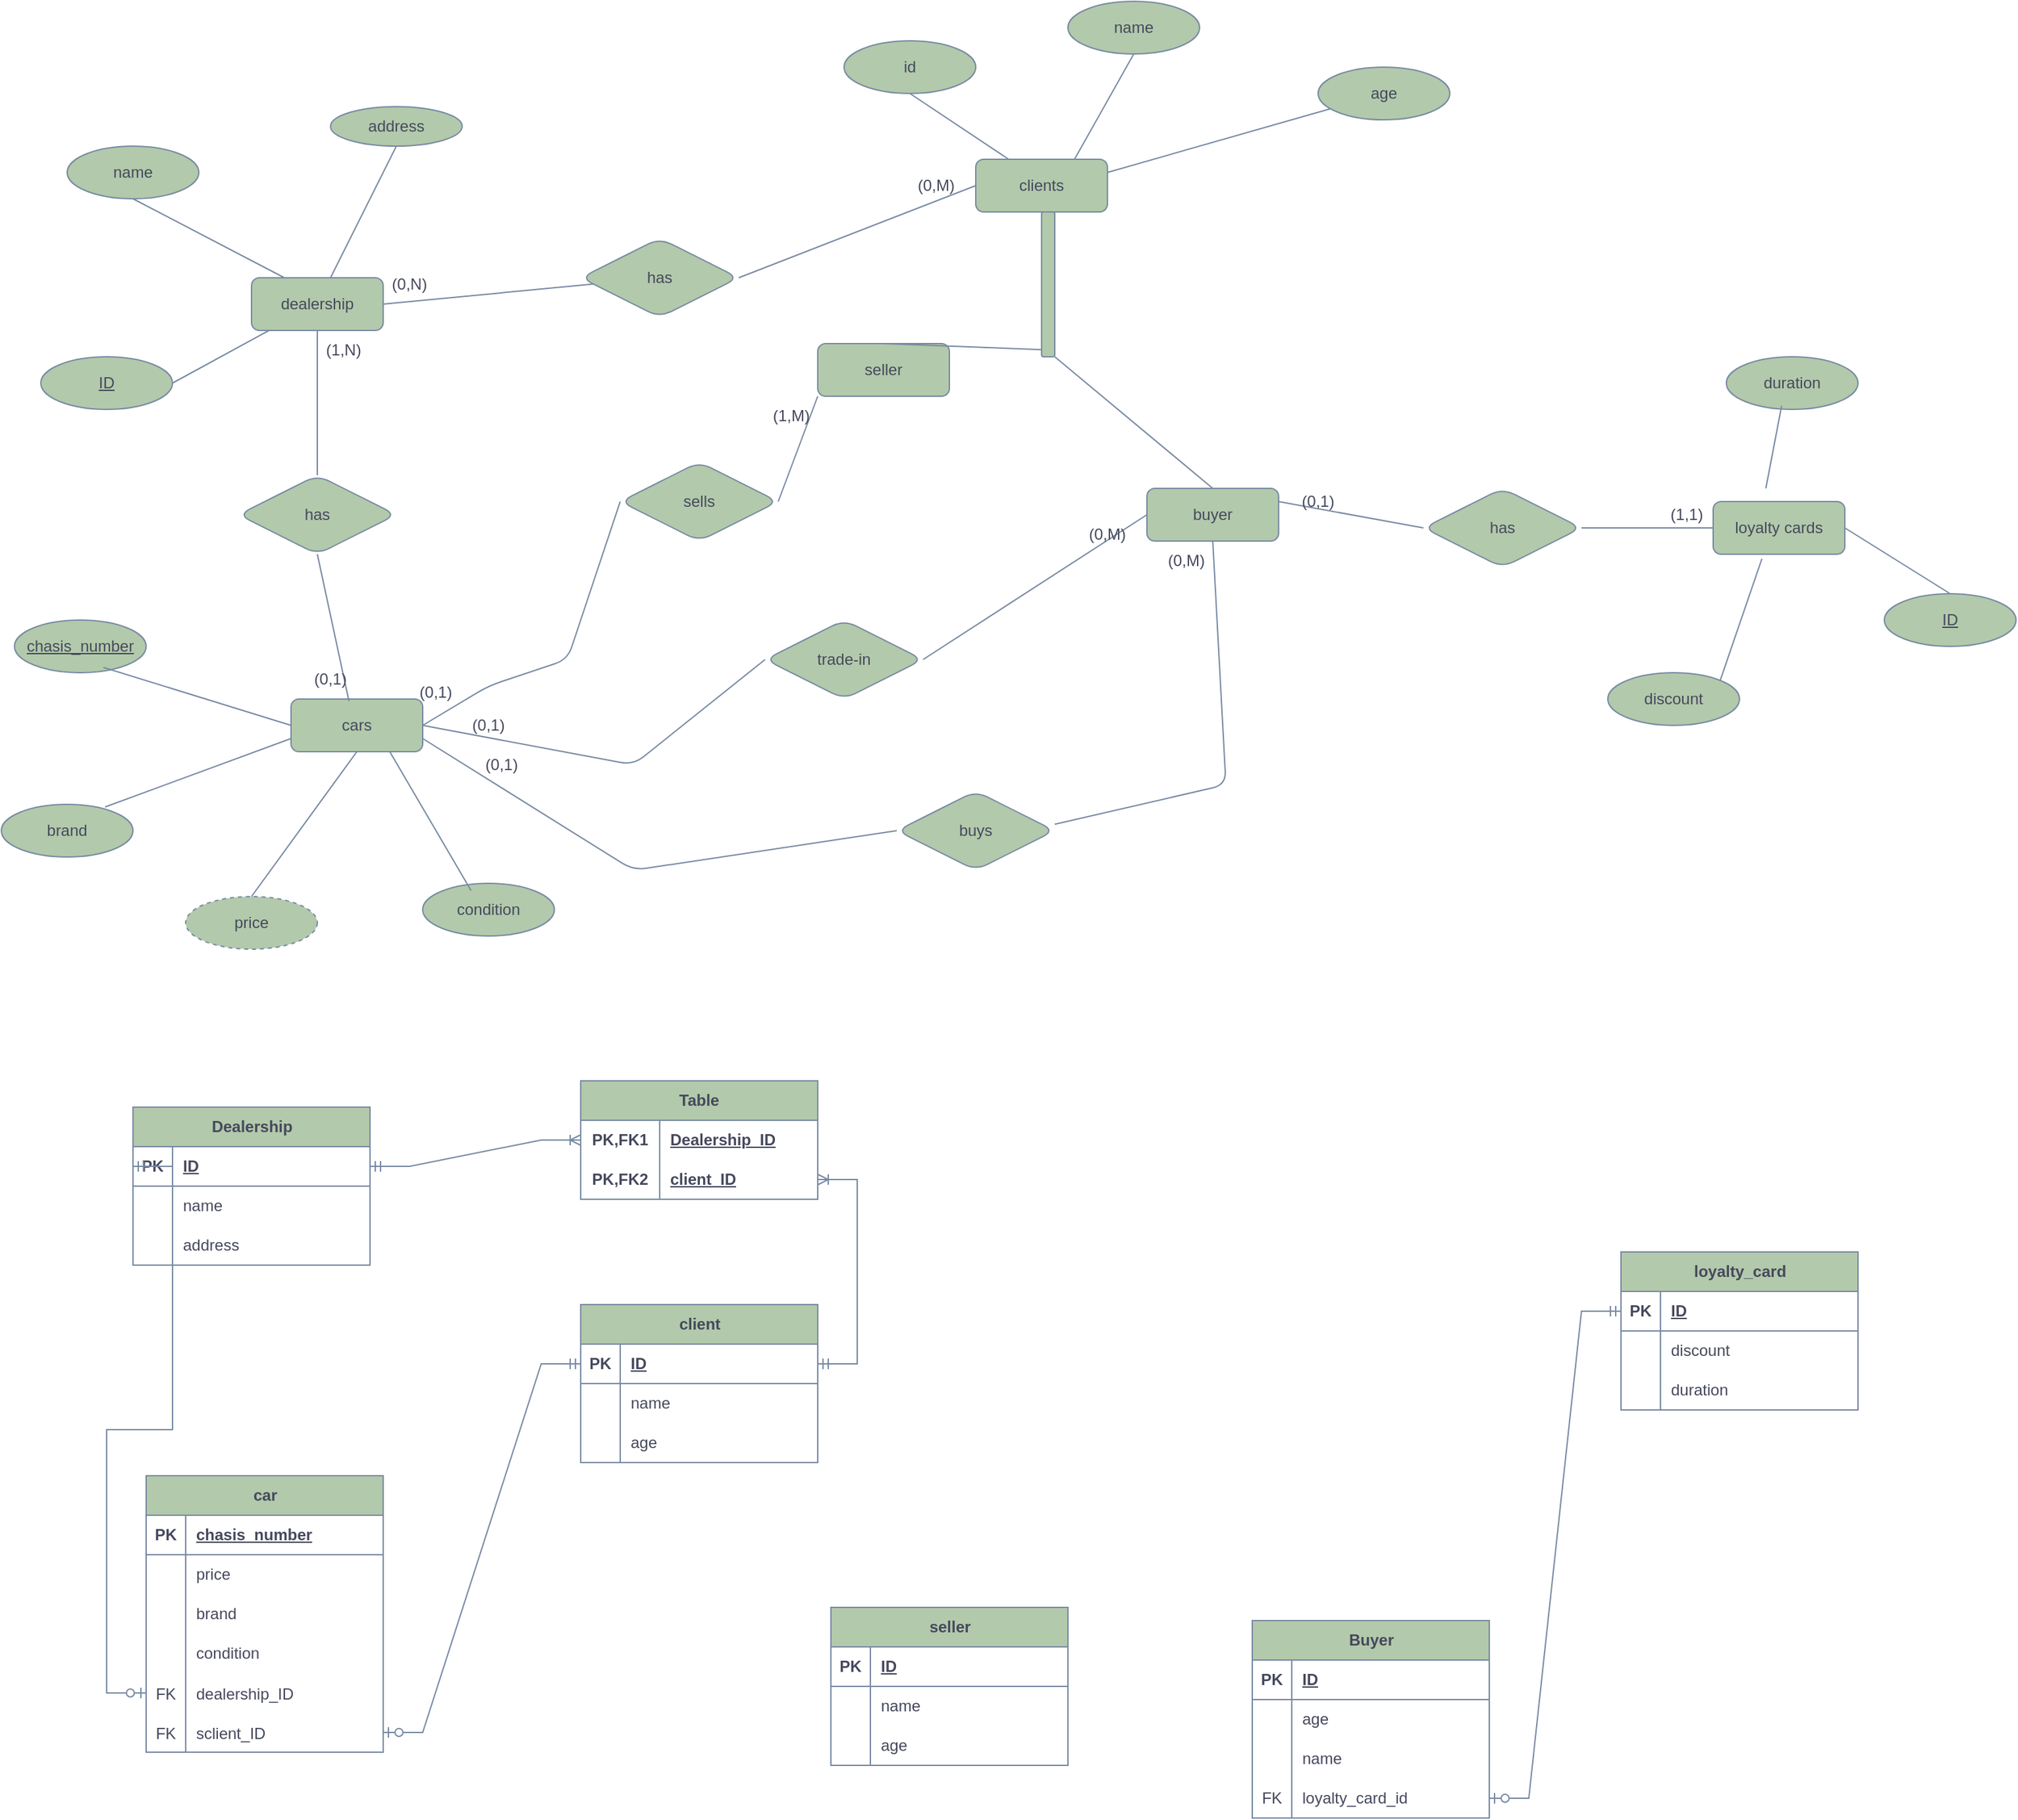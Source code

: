 <mxfile version="24.7.17">
  <diagram name="Page-1" id="Urg-Y620K_peAGVvfgKo">
    <mxGraphModel dx="2643" dy="1099" grid="1" gridSize="10" guides="1" tooltips="1" connect="1" arrows="1" fold="1" page="1" pageScale="1" pageWidth="850" pageHeight="1100" math="0" shadow="0">
      <root>
        <mxCell id="0" />
        <mxCell id="1" parent="0" />
        <mxCell id="0neiRwsDDOAMoa63R2FM-2" value="dealership" style="whiteSpace=wrap;html=1;align=center;labelBackgroundColor=none;fillColor=#B2C9AB;strokeColor=#788AA3;fontColor=#46495D;rounded=1;" vertex="1" parent="1">
          <mxGeometry x="-500" y="210" width="100" height="40" as="geometry" />
        </mxCell>
        <mxCell id="0neiRwsDDOAMoa63R2FM-3" value="clients" style="whiteSpace=wrap;html=1;align=center;labelBackgroundColor=none;fillColor=#B2C9AB;strokeColor=#788AA3;fontColor=#46495D;rounded=1;" vertex="1" parent="1">
          <mxGeometry x="50" y="120" width="100" height="40" as="geometry" />
        </mxCell>
        <mxCell id="0neiRwsDDOAMoa63R2FM-4" value="has" style="shape=rhombus;perimeter=rhombusPerimeter;whiteSpace=wrap;html=1;align=center;labelBackgroundColor=none;fillColor=#B2C9AB;strokeColor=#788AA3;fontColor=#46495D;rounded=1;" vertex="1" parent="1">
          <mxGeometry x="-250" y="180" width="120" height="60" as="geometry" />
        </mxCell>
        <mxCell id="0neiRwsDDOAMoa63R2FM-5" value="" style="endArrow=none;html=1;rounded=1;exitX=1;exitY=0.5;exitDx=0;exitDy=0;labelBackgroundColor=none;strokeColor=#788AA3;fontColor=default;" edge="1" parent="1" source="0neiRwsDDOAMoa63R2FM-2" target="0neiRwsDDOAMoa63R2FM-4">
          <mxGeometry relative="1" as="geometry">
            <mxPoint x="340" y="340" as="sourcePoint" />
            <mxPoint x="500" y="340" as="targetPoint" />
          </mxGeometry>
        </mxCell>
        <mxCell id="0neiRwsDDOAMoa63R2FM-6" value="" style="endArrow=none;html=1;rounded=1;exitX=1;exitY=0.5;exitDx=0;exitDy=0;entryX=0;entryY=0.5;entryDx=0;entryDy=0;labelBackgroundColor=none;strokeColor=#788AA3;fontColor=default;" edge="1" parent="1" source="0neiRwsDDOAMoa63R2FM-4" target="0neiRwsDDOAMoa63R2FM-3">
          <mxGeometry relative="1" as="geometry">
            <mxPoint x="340" y="340" as="sourcePoint" />
            <mxPoint x="500" y="340" as="targetPoint" />
          </mxGeometry>
        </mxCell>
        <mxCell id="0neiRwsDDOAMoa63R2FM-7" value="has" style="shape=rhombus;perimeter=rhombusPerimeter;whiteSpace=wrap;html=1;align=center;labelBackgroundColor=none;fillColor=#B2C9AB;strokeColor=#788AA3;fontColor=#46495D;rounded=1;" vertex="1" parent="1">
          <mxGeometry x="-510" y="360" width="120" height="60" as="geometry" />
        </mxCell>
        <mxCell id="0neiRwsDDOAMoa63R2FM-8" value="cars" style="whiteSpace=wrap;html=1;align=center;labelBackgroundColor=none;fillColor=#B2C9AB;strokeColor=#788AA3;fontColor=#46495D;rounded=1;" vertex="1" parent="1">
          <mxGeometry x="-470" y="530" width="100" height="40" as="geometry" />
        </mxCell>
        <mxCell id="0neiRwsDDOAMoa63R2FM-9" value="" style="endArrow=none;html=1;rounded=1;exitX=0.5;exitY=0;exitDx=0;exitDy=0;entryX=0.5;entryY=1;entryDx=0;entryDy=0;labelBackgroundColor=none;strokeColor=#788AA3;fontColor=default;" edge="1" parent="1" source="0neiRwsDDOAMoa63R2FM-7" target="0neiRwsDDOAMoa63R2FM-2">
          <mxGeometry relative="1" as="geometry">
            <mxPoint x="110" y="510" as="sourcePoint" />
            <mxPoint x="270" y="510" as="targetPoint" />
          </mxGeometry>
        </mxCell>
        <mxCell id="0neiRwsDDOAMoa63R2FM-10" value="" style="endArrow=none;html=1;rounded=1;exitX=0.44;exitY=0.04;exitDx=0;exitDy=0;exitPerimeter=0;entryX=0.5;entryY=1;entryDx=0;entryDy=0;labelBackgroundColor=none;strokeColor=#788AA3;fontColor=default;" edge="1" parent="1" source="0neiRwsDDOAMoa63R2FM-8" target="0neiRwsDDOAMoa63R2FM-7">
          <mxGeometry relative="1" as="geometry">
            <mxPoint x="110" y="510" as="sourcePoint" />
            <mxPoint x="270" y="510" as="targetPoint" />
          </mxGeometry>
        </mxCell>
        <mxCell id="0neiRwsDDOAMoa63R2FM-11" value="loyalty cards" style="whiteSpace=wrap;html=1;align=center;labelBackgroundColor=none;fillColor=#B2C9AB;strokeColor=#788AA3;fontColor=#46495D;rounded=1;" vertex="1" parent="1">
          <mxGeometry x="610" y="380" width="100" height="40" as="geometry" />
        </mxCell>
        <mxCell id="0neiRwsDDOAMoa63R2FM-12" value="has" style="shape=rhombus;perimeter=rhombusPerimeter;whiteSpace=wrap;html=1;align=center;labelBackgroundColor=none;fillColor=#B2C9AB;strokeColor=#788AA3;fontColor=#46495D;rounded=1;" vertex="1" parent="1">
          <mxGeometry x="390" y="370" width="120" height="60" as="geometry" />
        </mxCell>
        <mxCell id="0neiRwsDDOAMoa63R2FM-13" value="" style="endArrow=none;html=1;rounded=1;entryX=0;entryY=0.5;entryDx=0;entryDy=0;exitX=1;exitY=0.25;exitDx=0;exitDy=0;labelBackgroundColor=none;strokeColor=#788AA3;fontColor=default;" edge="1" parent="1" source="0neiRwsDDOAMoa63R2FM-18" target="0neiRwsDDOAMoa63R2FM-12">
          <mxGeometry relative="1" as="geometry">
            <mxPoint x="395" y="560" as="sourcePoint" />
            <mxPoint x="65" y="490" as="targetPoint" />
          </mxGeometry>
        </mxCell>
        <mxCell id="0neiRwsDDOAMoa63R2FM-14" value="" style="endArrow=none;html=1;rounded=1;entryX=0;entryY=0.5;entryDx=0;entryDy=0;exitX=1;exitY=0.5;exitDx=0;exitDy=0;labelBackgroundColor=none;strokeColor=#788AA3;fontColor=default;" edge="1" parent="1" source="0neiRwsDDOAMoa63R2FM-12" target="0neiRwsDDOAMoa63R2FM-11">
          <mxGeometry relative="1" as="geometry">
            <mxPoint x="-95" y="490" as="sourcePoint" />
            <mxPoint x="65" y="490" as="targetPoint" />
          </mxGeometry>
        </mxCell>
        <mxCell id="0neiRwsDDOAMoa63R2FM-17" value="" style="ellipse;whiteSpace=wrap;html=1;align=center;aspect=fixed;fillColor=none;strokeColor=none;resizable=0;perimeter=centerPerimeter;rotatable=0;allowArrows=0;points=[];outlineConnect=1;labelBackgroundColor=none;fontColor=#46495D;rounded=1;" vertex="1" parent="1">
          <mxGeometry x="460" y="460" width="10" height="10" as="geometry" />
        </mxCell>
        <mxCell id="0neiRwsDDOAMoa63R2FM-18" value="buyer" style="whiteSpace=wrap;html=1;align=center;labelBackgroundColor=none;fillColor=#B2C9AB;strokeColor=#788AA3;fontColor=#46495D;rounded=1;" vertex="1" parent="1">
          <mxGeometry x="180" y="370" width="100" height="40" as="geometry" />
        </mxCell>
        <mxCell id="0neiRwsDDOAMoa63R2FM-19" value="seller" style="whiteSpace=wrap;html=1;align=center;labelBackgroundColor=none;fillColor=#B2C9AB;strokeColor=#788AA3;fontColor=#46495D;rounded=1;" vertex="1" parent="1">
          <mxGeometry x="-70" y="260" width="100" height="40" as="geometry" />
        </mxCell>
        <mxCell id="0neiRwsDDOAMoa63R2FM-21" value="" style="ellipse;whiteSpace=wrap;html=1;align=center;aspect=fixed;fillColor=none;strokeColor=none;resizable=0;perimeter=centerPerimeter;rotatable=0;allowArrows=0;points=[];outlineConnect=1;labelBackgroundColor=none;fontColor=#46495D;rounded=1;" vertex="1" parent="1">
          <mxGeometry x="330" y="360" width="10" height="10" as="geometry" />
        </mxCell>
        <mxCell id="0neiRwsDDOAMoa63R2FM-22" value="" style="endArrow=none;html=1;rounded=1;entryX=0.5;entryY=0;entryDx=0;entryDy=0;exitX=1;exitY=1;exitDx=0;exitDy=-5;exitPerimeter=0;labelBackgroundColor=none;strokeColor=#788AA3;fontColor=default;" edge="1" parent="1" source="0neiRwsDDOAMoa63R2FM-24" target="0neiRwsDDOAMoa63R2FM-19">
          <mxGeometry relative="1" as="geometry">
            <mxPoint x="560" y="450" as="sourcePoint" />
            <mxPoint x="420" y="360" as="targetPoint" />
          </mxGeometry>
        </mxCell>
        <mxCell id="0neiRwsDDOAMoa63R2FM-23" value="" style="endArrow=none;html=1;rounded=1;exitX=0.5;exitY=0;exitDx=0;exitDy=0;labelBackgroundColor=none;strokeColor=#788AA3;fontColor=default;" edge="1" parent="1" source="0neiRwsDDOAMoa63R2FM-18" target="0neiRwsDDOAMoa63R2FM-24">
          <mxGeometry relative="1" as="geometry">
            <mxPoint x="260" y="360" as="sourcePoint" />
            <mxPoint x="510" y="450" as="targetPoint" />
          </mxGeometry>
        </mxCell>
        <mxCell id="0neiRwsDDOAMoa63R2FM-24" value="" style="html=1;points=[[0,0,0,0,5],[0,1,0,0,-5],[1,0,0,0,5],[1,1,0,0,-5]];perimeter=orthogonalPerimeter;outlineConnect=0;targetShapes=umlLifeline;portConstraint=eastwest;newEdgeStyle={&quot;curved&quot;:0,&quot;rounded&quot;:0};labelBackgroundColor=none;fillColor=#B2C9AB;strokeColor=#788AA3;fontColor=#46495D;rounded=1;" vertex="1" parent="1">
          <mxGeometry x="100" y="160" width="10" height="110" as="geometry" />
        </mxCell>
        <mxCell id="0neiRwsDDOAMoa63R2FM-26" value="ID" style="ellipse;whiteSpace=wrap;html=1;align=center;fontStyle=4;labelBackgroundColor=none;fillColor=#B2C9AB;strokeColor=#788AA3;fontColor=#46495D;rounded=1;" vertex="1" parent="1">
          <mxGeometry x="-660" y="270" width="100" height="40" as="geometry" />
        </mxCell>
        <mxCell id="0neiRwsDDOAMoa63R2FM-27" value="address" style="ellipse;whiteSpace=wrap;html=1;align=center;labelBackgroundColor=none;fillColor=#B2C9AB;strokeColor=#788AA3;fontColor=#46495D;rounded=1;" vertex="1" parent="1">
          <mxGeometry x="-440" y="80" width="100" height="30" as="geometry" />
        </mxCell>
        <mxCell id="0neiRwsDDOAMoa63R2FM-28" value="chasis_number" style="ellipse;whiteSpace=wrap;html=1;align=center;fontStyle=4;labelBackgroundColor=none;fillColor=#B2C9AB;strokeColor=#788AA3;fontColor=#46495D;rounded=1;" vertex="1" parent="1">
          <mxGeometry x="-680" y="470" width="100" height="40" as="geometry" />
        </mxCell>
        <mxCell id="0neiRwsDDOAMoa63R2FM-29" value="brand" style="ellipse;whiteSpace=wrap;html=1;align=center;labelBackgroundColor=none;fillColor=#B2C9AB;strokeColor=#788AA3;fontColor=#46495D;rounded=1;" vertex="1" parent="1">
          <mxGeometry x="-690" y="610" width="100" height="40" as="geometry" />
        </mxCell>
        <mxCell id="0neiRwsDDOAMoa63R2FM-31" value="condition" style="ellipse;whiteSpace=wrap;html=1;align=center;labelBackgroundColor=none;fillColor=#B2C9AB;strokeColor=#788AA3;fontColor=#46495D;rounded=1;" vertex="1" parent="1">
          <mxGeometry x="-370" y="670" width="100" height="40" as="geometry" />
        </mxCell>
        <mxCell id="0neiRwsDDOAMoa63R2FM-32" value="" style="endArrow=none;html=1;rounded=1;entryX=0;entryY=0.5;entryDx=0;entryDy=0;exitX=0.676;exitY=0.9;exitDx=0;exitDy=0;exitPerimeter=0;labelBackgroundColor=none;strokeColor=#788AA3;fontColor=default;" edge="1" parent="1" source="0neiRwsDDOAMoa63R2FM-28" target="0neiRwsDDOAMoa63R2FM-8">
          <mxGeometry relative="1" as="geometry">
            <mxPoint x="-150" y="670" as="sourcePoint" />
            <mxPoint x="10" y="670" as="targetPoint" />
          </mxGeometry>
        </mxCell>
        <mxCell id="0neiRwsDDOAMoa63R2FM-34" value="" style="endArrow=none;html=1;rounded=1;exitX=0.788;exitY=0.05;exitDx=0;exitDy=0;exitPerimeter=0;entryX=0;entryY=0.75;entryDx=0;entryDy=0;labelBackgroundColor=none;strokeColor=#788AA3;fontColor=default;" edge="1" parent="1" source="0neiRwsDDOAMoa63R2FM-29" target="0neiRwsDDOAMoa63R2FM-8">
          <mxGeometry relative="1" as="geometry">
            <mxPoint x="160" y="640" as="sourcePoint" />
            <mxPoint x="320" y="640" as="targetPoint" />
          </mxGeometry>
        </mxCell>
        <mxCell id="0neiRwsDDOAMoa63R2FM-35" value="" style="endArrow=none;html=1;rounded=1;exitX=0.368;exitY=0.14;exitDx=0;exitDy=0;exitPerimeter=0;entryX=0.75;entryY=1;entryDx=0;entryDy=0;labelBackgroundColor=none;strokeColor=#788AA3;fontColor=default;" edge="1" parent="1" source="0neiRwsDDOAMoa63R2FM-31" target="0neiRwsDDOAMoa63R2FM-8">
          <mxGeometry relative="1" as="geometry">
            <mxPoint x="160" y="640" as="sourcePoint" />
            <mxPoint x="320" y="640" as="targetPoint" />
          </mxGeometry>
        </mxCell>
        <mxCell id="0neiRwsDDOAMoa63R2FM-36" value="" style="endArrow=none;html=1;rounded=1;exitX=0.5;exitY=0;exitDx=0;exitDy=0;entryX=0.5;entryY=1;entryDx=0;entryDy=0;labelBackgroundColor=none;strokeColor=#788AA3;fontColor=default;" edge="1" parent="1" source="0neiRwsDDOAMoa63R2FM-60" target="0neiRwsDDOAMoa63R2FM-8">
          <mxGeometry relative="1" as="geometry">
            <mxPoint x="-10" y="780" as="sourcePoint" />
            <mxPoint x="320" y="640" as="targetPoint" />
          </mxGeometry>
        </mxCell>
        <mxCell id="0neiRwsDDOAMoa63R2FM-38" value="name" style="ellipse;whiteSpace=wrap;html=1;align=center;labelBackgroundColor=none;fillColor=#B2C9AB;strokeColor=#788AA3;fontColor=#46495D;rounded=1;" vertex="1" parent="1">
          <mxGeometry x="120" width="100" height="40" as="geometry" />
        </mxCell>
        <mxCell id="0neiRwsDDOAMoa63R2FM-41" value="id" style="ellipse;whiteSpace=wrap;html=1;align=center;labelBackgroundColor=none;fillColor=#B2C9AB;strokeColor=#788AA3;fontColor=#46495D;rounded=1;" vertex="1" parent="1">
          <mxGeometry x="-50" y="30" width="100" height="40" as="geometry" />
        </mxCell>
        <mxCell id="0neiRwsDDOAMoa63R2FM-42" value="" style="endArrow=none;html=1;rounded=1;entryX=0.5;entryY=1;entryDx=0;entryDy=0;exitX=0.25;exitY=0;exitDx=0;exitDy=0;labelBackgroundColor=none;strokeColor=#788AA3;fontColor=default;" edge="1" parent="1" source="0neiRwsDDOAMoa63R2FM-3" target="0neiRwsDDOAMoa63R2FM-41">
          <mxGeometry relative="1" as="geometry">
            <mxPoint x="210" y="470" as="sourcePoint" />
            <mxPoint x="370" y="470" as="targetPoint" />
          </mxGeometry>
        </mxCell>
        <mxCell id="0neiRwsDDOAMoa63R2FM-43" value="" style="endArrow=none;html=1;rounded=1;entryX=0.5;entryY=1;entryDx=0;entryDy=0;exitX=0.75;exitY=0;exitDx=0;exitDy=0;labelBackgroundColor=none;strokeColor=#788AA3;fontColor=default;" edge="1" parent="1" source="0neiRwsDDOAMoa63R2FM-3" target="0neiRwsDDOAMoa63R2FM-38">
          <mxGeometry relative="1" as="geometry">
            <mxPoint x="210" y="470" as="sourcePoint" />
            <mxPoint x="370" y="470" as="targetPoint" />
          </mxGeometry>
        </mxCell>
        <mxCell id="0neiRwsDDOAMoa63R2FM-44" value="" style="endArrow=none;html=1;rounded=1;exitX=1;exitY=0.25;exitDx=0;exitDy=0;labelBackgroundColor=none;strokeColor=#788AA3;fontColor=default;" edge="1" parent="1" source="0neiRwsDDOAMoa63R2FM-3" target="0neiRwsDDOAMoa63R2FM-132">
          <mxGeometry relative="1" as="geometry">
            <mxPoint x="210" y="470" as="sourcePoint" />
            <mxPoint x="310" y="100" as="targetPoint" />
          </mxGeometry>
        </mxCell>
        <mxCell id="0neiRwsDDOAMoa63R2FM-45" value="" style="endArrow=none;html=1;rounded=1;entryX=0.5;entryY=1;entryDx=0;entryDy=0;labelBackgroundColor=none;strokeColor=#788AA3;fontColor=default;" edge="1" parent="1" source="0neiRwsDDOAMoa63R2FM-2" target="0neiRwsDDOAMoa63R2FM-27">
          <mxGeometry relative="1" as="geometry">
            <mxPoint x="210" y="470" as="sourcePoint" />
            <mxPoint x="370" y="470" as="targetPoint" />
          </mxGeometry>
        </mxCell>
        <mxCell id="0neiRwsDDOAMoa63R2FM-46" value="" style="endArrow=none;html=1;rounded=1;exitX=1;exitY=0.5;exitDx=0;exitDy=0;labelBackgroundColor=none;strokeColor=#788AA3;fontColor=default;" edge="1" parent="1" source="0neiRwsDDOAMoa63R2FM-26" target="0neiRwsDDOAMoa63R2FM-2">
          <mxGeometry relative="1" as="geometry">
            <mxPoint x="210" y="470" as="sourcePoint" />
            <mxPoint x="370" y="470" as="targetPoint" />
          </mxGeometry>
        </mxCell>
        <mxCell id="0neiRwsDDOAMoa63R2FM-49" value="sells" style="shape=rhombus;perimeter=rhombusPerimeter;whiteSpace=wrap;html=1;align=center;strokeColor=#788AA3;fontColor=#46495D;fillColor=#B2C9AB;rounded=1;labelBackgroundColor=none;" vertex="1" parent="1">
          <mxGeometry x="-220" y="350" width="120" height="60" as="geometry" />
        </mxCell>
        <mxCell id="0neiRwsDDOAMoa63R2FM-50" value="" style="endArrow=none;html=1;rounded=1;strokeColor=#788AA3;fontColor=default;fillColor=#B2C9AB;exitX=0;exitY=1;exitDx=0;exitDy=0;labelBackgroundColor=none;entryX=1;entryY=0.5;entryDx=0;entryDy=0;" edge="1" parent="1" source="0neiRwsDDOAMoa63R2FM-19" target="0neiRwsDDOAMoa63R2FM-49">
          <mxGeometry relative="1" as="geometry">
            <mxPoint x="350" y="540" as="sourcePoint" />
            <mxPoint x="-150" y="410" as="targetPoint" />
          </mxGeometry>
        </mxCell>
        <mxCell id="0neiRwsDDOAMoa63R2FM-51" value="" style="endArrow=none;html=1;rounded=1;strokeColor=#788AA3;fontColor=default;fillColor=#B2C9AB;exitX=1;exitY=0.5;exitDx=0;exitDy=0;entryX=0;entryY=0.5;entryDx=0;entryDy=0;labelBackgroundColor=none;" edge="1" parent="1" source="0neiRwsDDOAMoa63R2FM-8" target="0neiRwsDDOAMoa63R2FM-49">
          <mxGeometry relative="1" as="geometry">
            <mxPoint x="340" y="510" as="sourcePoint" />
            <mxPoint x="500" y="510" as="targetPoint" />
            <Array as="points">
              <mxPoint x="-320" y="520" />
              <mxPoint x="-260" y="500" />
            </Array>
          </mxGeometry>
        </mxCell>
        <mxCell id="0neiRwsDDOAMoa63R2FM-52" value="buys" style="shape=rhombus;perimeter=rhombusPerimeter;whiteSpace=wrap;html=1;align=center;strokeColor=#788AA3;fontColor=#46495D;fillColor=#B2C9AB;rounded=1;labelBackgroundColor=none;" vertex="1" parent="1">
          <mxGeometry x="-10" y="600" width="120" height="60" as="geometry" />
        </mxCell>
        <mxCell id="0neiRwsDDOAMoa63R2FM-53" value="" style="endArrow=none;html=1;rounded=1;strokeColor=#788AA3;fontColor=default;fillColor=#B2C9AB;exitX=1;exitY=0.75;exitDx=0;exitDy=0;entryX=0;entryY=0.5;entryDx=0;entryDy=0;labelBackgroundColor=none;" edge="1" parent="1" source="0neiRwsDDOAMoa63R2FM-8" target="0neiRwsDDOAMoa63R2FM-52">
          <mxGeometry relative="1" as="geometry">
            <mxPoint x="340" y="510" as="sourcePoint" />
            <mxPoint x="500" y="510" as="targetPoint" />
            <Array as="points">
              <mxPoint x="-210" y="660" />
            </Array>
          </mxGeometry>
        </mxCell>
        <mxCell id="0neiRwsDDOAMoa63R2FM-54" value="" style="endArrow=none;html=1;rounded=1;strokeColor=#788AA3;fontColor=default;fillColor=#B2C9AB;exitX=1;exitY=0.5;exitDx=0;exitDy=0;entryX=0.5;entryY=1;entryDx=0;entryDy=0;labelBackgroundColor=none;" edge="1" parent="1" target="0neiRwsDDOAMoa63R2FM-18">
          <mxGeometry relative="1" as="geometry">
            <mxPoint x="110" y="625.12" as="sourcePoint" />
            <mxPoint x="219.5" y="424.88" as="targetPoint" />
            <Array as="points">
              <mxPoint x="240" y="595.12" />
            </Array>
          </mxGeometry>
        </mxCell>
        <mxCell id="0neiRwsDDOAMoa63R2FM-55" value="trade-in" style="shape=rhombus;perimeter=rhombusPerimeter;whiteSpace=wrap;html=1;align=center;strokeColor=#788AA3;fontColor=#46495D;fillColor=#B2C9AB;rounded=1;labelBackgroundColor=none;" vertex="1" parent="1">
          <mxGeometry x="-110" y="470" width="120" height="60" as="geometry" />
        </mxCell>
        <mxCell id="0neiRwsDDOAMoa63R2FM-56" value="" style="endArrow=none;html=1;rounded=1;strokeColor=#788AA3;fontColor=default;fillColor=#B2C9AB;exitX=1;exitY=0.5;exitDx=0;exitDy=0;entryX=0;entryY=0.5;entryDx=0;entryDy=0;labelBackgroundColor=none;" edge="1" parent="1" source="0neiRwsDDOAMoa63R2FM-8" target="0neiRwsDDOAMoa63R2FM-55">
          <mxGeometry relative="1" as="geometry">
            <mxPoint x="160" y="670" as="sourcePoint" />
            <mxPoint x="320" y="670" as="targetPoint" />
            <Array as="points">
              <mxPoint x="-210" y="580" />
            </Array>
          </mxGeometry>
        </mxCell>
        <mxCell id="0neiRwsDDOAMoa63R2FM-57" value="" style="endArrow=none;html=1;rounded=1;strokeColor=#788AA3;fontColor=default;fillColor=#B2C9AB;exitX=1;exitY=0.5;exitDx=0;exitDy=0;entryX=0;entryY=0.5;entryDx=0;entryDy=0;labelBackgroundColor=none;" edge="1" parent="1" source="0neiRwsDDOAMoa63R2FM-55" target="0neiRwsDDOAMoa63R2FM-18">
          <mxGeometry relative="1" as="geometry">
            <mxPoint x="350" y="520" as="sourcePoint" />
            <mxPoint x="510" y="520" as="targetPoint" />
          </mxGeometry>
        </mxCell>
        <mxCell id="0neiRwsDDOAMoa63R2FM-58" value="discount" style="ellipse;whiteSpace=wrap;html=1;align=center;strokeColor=#788AA3;fontColor=#46495D;fillColor=#B2C9AB;rounded=1;labelBackgroundColor=none;" vertex="1" parent="1">
          <mxGeometry x="530" y="510" width="100" height="40" as="geometry" />
        </mxCell>
        <mxCell id="0neiRwsDDOAMoa63R2FM-59" value="" style="endArrow=none;html=1;rounded=1;strokeColor=#788AA3;fontColor=default;fillColor=#B2C9AB;entryX=0.37;entryY=1.087;entryDx=0;entryDy=0;exitX=1;exitY=0;exitDx=0;exitDy=0;labelBackgroundColor=none;entryPerimeter=0;" edge="1" parent="1" source="0neiRwsDDOAMoa63R2FM-58" target="0neiRwsDDOAMoa63R2FM-11">
          <mxGeometry relative="1" as="geometry">
            <mxPoint x="280" y="820" as="sourcePoint" />
            <mxPoint x="440" y="820" as="targetPoint" />
          </mxGeometry>
        </mxCell>
        <mxCell id="0neiRwsDDOAMoa63R2FM-60" value="price" style="ellipse;whiteSpace=wrap;html=1;align=center;dashed=1;strokeColor=#788AA3;fontColor=#46495D;fillColor=#B2C9AB;rounded=1;labelBackgroundColor=none;" vertex="1" parent="1">
          <mxGeometry x="-550" y="680" width="100" height="40" as="geometry" />
        </mxCell>
        <mxCell id="0neiRwsDDOAMoa63R2FM-63" value="Dealership" style="shape=table;startSize=30;container=1;collapsible=1;childLayout=tableLayout;fixedRows=1;rowLines=0;fontStyle=1;align=center;resizeLast=1;html=1;labelBackgroundColor=none;fillColor=#B2C9AB;strokeColor=#788AA3;fontColor=#46495D;" vertex="1" parent="1">
          <mxGeometry x="-590" y="840" width="180" height="120" as="geometry" />
        </mxCell>
        <mxCell id="0neiRwsDDOAMoa63R2FM-64" value="" style="shape=tableRow;horizontal=0;startSize=0;swimlaneHead=0;swimlaneBody=0;fillColor=none;collapsible=0;dropTarget=0;points=[[0,0.5],[1,0.5]];portConstraint=eastwest;top=0;left=0;right=0;bottom=1;labelBackgroundColor=none;strokeColor=#788AA3;fontColor=#46495D;" vertex="1" parent="0neiRwsDDOAMoa63R2FM-63">
          <mxGeometry y="30" width="180" height="30" as="geometry" />
        </mxCell>
        <mxCell id="0neiRwsDDOAMoa63R2FM-65" value="PK" style="shape=partialRectangle;connectable=0;fillColor=none;top=0;left=0;bottom=0;right=0;fontStyle=1;overflow=hidden;whiteSpace=wrap;html=1;labelBackgroundColor=none;strokeColor=#788AA3;fontColor=#46495D;" vertex="1" parent="0neiRwsDDOAMoa63R2FM-64">
          <mxGeometry width="30" height="30" as="geometry">
            <mxRectangle width="30" height="30" as="alternateBounds" />
          </mxGeometry>
        </mxCell>
        <mxCell id="0neiRwsDDOAMoa63R2FM-66" value="ID" style="shape=partialRectangle;connectable=0;fillColor=none;top=0;left=0;bottom=0;right=0;align=left;spacingLeft=6;fontStyle=5;overflow=hidden;whiteSpace=wrap;html=1;labelBackgroundColor=none;strokeColor=#788AA3;fontColor=#46495D;" vertex="1" parent="0neiRwsDDOAMoa63R2FM-64">
          <mxGeometry x="30" width="150" height="30" as="geometry">
            <mxRectangle width="150" height="30" as="alternateBounds" />
          </mxGeometry>
        </mxCell>
        <mxCell id="0neiRwsDDOAMoa63R2FM-67" value="" style="shape=tableRow;horizontal=0;startSize=0;swimlaneHead=0;swimlaneBody=0;fillColor=none;collapsible=0;dropTarget=0;points=[[0,0.5],[1,0.5]];portConstraint=eastwest;top=0;left=0;right=0;bottom=0;labelBackgroundColor=none;strokeColor=#788AA3;fontColor=#46495D;" vertex="1" parent="0neiRwsDDOAMoa63R2FM-63">
          <mxGeometry y="60" width="180" height="30" as="geometry" />
        </mxCell>
        <mxCell id="0neiRwsDDOAMoa63R2FM-68" value="" style="shape=partialRectangle;connectable=0;fillColor=none;top=0;left=0;bottom=0;right=0;editable=1;overflow=hidden;whiteSpace=wrap;html=1;labelBackgroundColor=none;strokeColor=#788AA3;fontColor=#46495D;" vertex="1" parent="0neiRwsDDOAMoa63R2FM-67">
          <mxGeometry width="30" height="30" as="geometry">
            <mxRectangle width="30" height="30" as="alternateBounds" />
          </mxGeometry>
        </mxCell>
        <mxCell id="0neiRwsDDOAMoa63R2FM-69" value="name" style="shape=partialRectangle;connectable=0;fillColor=none;top=0;left=0;bottom=0;right=0;align=left;spacingLeft=6;overflow=hidden;whiteSpace=wrap;html=1;labelBackgroundColor=none;strokeColor=#788AA3;fontColor=#46495D;" vertex="1" parent="0neiRwsDDOAMoa63R2FM-67">
          <mxGeometry x="30" width="150" height="30" as="geometry">
            <mxRectangle width="150" height="30" as="alternateBounds" />
          </mxGeometry>
        </mxCell>
        <mxCell id="0neiRwsDDOAMoa63R2FM-70" value="" style="shape=tableRow;horizontal=0;startSize=0;swimlaneHead=0;swimlaneBody=0;fillColor=none;collapsible=0;dropTarget=0;points=[[0,0.5],[1,0.5]];portConstraint=eastwest;top=0;left=0;right=0;bottom=0;labelBackgroundColor=none;strokeColor=#788AA3;fontColor=#46495D;" vertex="1" parent="0neiRwsDDOAMoa63R2FM-63">
          <mxGeometry y="90" width="180" height="30" as="geometry" />
        </mxCell>
        <mxCell id="0neiRwsDDOAMoa63R2FM-71" value="" style="shape=partialRectangle;connectable=0;fillColor=none;top=0;left=0;bottom=0;right=0;editable=1;overflow=hidden;whiteSpace=wrap;html=1;labelBackgroundColor=none;strokeColor=#788AA3;fontColor=#46495D;" vertex="1" parent="0neiRwsDDOAMoa63R2FM-70">
          <mxGeometry width="30" height="30" as="geometry">
            <mxRectangle width="30" height="30" as="alternateBounds" />
          </mxGeometry>
        </mxCell>
        <mxCell id="0neiRwsDDOAMoa63R2FM-72" value="address" style="shape=partialRectangle;connectable=0;fillColor=none;top=0;left=0;bottom=0;right=0;align=left;spacingLeft=6;overflow=hidden;whiteSpace=wrap;html=1;labelBackgroundColor=none;strokeColor=#788AA3;fontColor=#46495D;" vertex="1" parent="0neiRwsDDOAMoa63R2FM-70">
          <mxGeometry x="30" width="150" height="30" as="geometry">
            <mxRectangle width="150" height="30" as="alternateBounds" />
          </mxGeometry>
        </mxCell>
        <mxCell id="0neiRwsDDOAMoa63R2FM-76" value="name" style="ellipse;whiteSpace=wrap;html=1;align=center;labelBackgroundColor=none;fillColor=#B2C9AB;strokeColor=#788AA3;fontColor=#46495D;" vertex="1" parent="1">
          <mxGeometry x="-640" y="110" width="100" height="40" as="geometry" />
        </mxCell>
        <mxCell id="0neiRwsDDOAMoa63R2FM-77" value="" style="endArrow=none;html=1;rounded=0;exitX=0.25;exitY=0;exitDx=0;exitDy=0;entryX=0.5;entryY=1;entryDx=0;entryDy=0;fillColor=#B2C9AB;strokeColor=#788AA3;labelBackgroundColor=none;fontColor=default;" edge="1" parent="1" source="0neiRwsDDOAMoa63R2FM-2" target="0neiRwsDDOAMoa63R2FM-76">
          <mxGeometry relative="1" as="geometry">
            <mxPoint x="-330" y="270" as="sourcePoint" />
            <mxPoint x="-170" y="270" as="targetPoint" />
          </mxGeometry>
        </mxCell>
        <mxCell id="0neiRwsDDOAMoa63R2FM-79" value="(0,N)" style="text;html=1;align=center;verticalAlign=middle;whiteSpace=wrap;rounded=0;fontColor=#46495D;labelBackgroundColor=none;" vertex="1" parent="1">
          <mxGeometry x="-410" y="200" width="60" height="30" as="geometry" />
        </mxCell>
        <mxCell id="0neiRwsDDOAMoa63R2FM-80" value="(0,M)" style="text;html=1;align=center;verticalAlign=middle;whiteSpace=wrap;rounded=0;fontColor=#46495D;labelBackgroundColor=none;" vertex="1" parent="1">
          <mxGeometry x="-10" y="125" width="60" height="30" as="geometry" />
        </mxCell>
        <mxCell id="0neiRwsDDOAMoa63R2FM-81" value="(1,N)" style="text;html=1;align=center;verticalAlign=middle;whiteSpace=wrap;rounded=0;fontColor=#46495D;labelBackgroundColor=none;" vertex="1" parent="1">
          <mxGeometry x="-460" y="250" width="60" height="30" as="geometry" />
        </mxCell>
        <mxCell id="0neiRwsDDOAMoa63R2FM-82" value="(0,1)" style="text;html=1;align=center;verticalAlign=middle;whiteSpace=wrap;rounded=0;fontColor=#46495D;labelBackgroundColor=none;" vertex="1" parent="1">
          <mxGeometry x="-470" y="500" width="60" height="30" as="geometry" />
        </mxCell>
        <mxCell id="0neiRwsDDOAMoa63R2FM-83" value="(0,1)" style="text;html=1;align=center;verticalAlign=middle;whiteSpace=wrap;rounded=0;fontColor=#46495D;labelBackgroundColor=none;" vertex="1" parent="1">
          <mxGeometry x="-390" y="510" width="60" height="30" as="geometry" />
        </mxCell>
        <mxCell id="0neiRwsDDOAMoa63R2FM-84" value="(1,M)" style="text;html=1;align=center;verticalAlign=middle;whiteSpace=wrap;rounded=0;fontColor=#46495D;labelBackgroundColor=none;" vertex="1" parent="1">
          <mxGeometry x="-120" y="300" width="60" height="30" as="geometry" />
        </mxCell>
        <mxCell id="0neiRwsDDOAMoa63R2FM-85" value="(0,1)" style="text;html=1;align=center;verticalAlign=middle;whiteSpace=wrap;rounded=0;fontColor=#46495D;labelBackgroundColor=none;" vertex="1" parent="1">
          <mxGeometry x="-350" y="535" width="60" height="30" as="geometry" />
        </mxCell>
        <mxCell id="0neiRwsDDOAMoa63R2FM-87" value="(0,M)" style="text;html=1;align=center;verticalAlign=middle;whiteSpace=wrap;rounded=0;fontColor=#46495D;labelBackgroundColor=none;" vertex="1" parent="1">
          <mxGeometry x="120" y="390" width="60" height="30" as="geometry" />
        </mxCell>
        <mxCell id="0neiRwsDDOAMoa63R2FM-88" value="(0,1)" style="text;html=1;align=center;verticalAlign=middle;whiteSpace=wrap;rounded=0;fontColor=#46495D;labelBackgroundColor=none;" vertex="1" parent="1">
          <mxGeometry x="-340" y="565" width="60" height="30" as="geometry" />
        </mxCell>
        <mxCell id="0neiRwsDDOAMoa63R2FM-89" value="(0,M)" style="text;html=1;align=center;verticalAlign=middle;whiteSpace=wrap;rounded=0;fontColor=#46495D;labelBackgroundColor=none;" vertex="1" parent="1">
          <mxGeometry x="180" y="410" width="60" height="30" as="geometry" />
        </mxCell>
        <mxCell id="0neiRwsDDOAMoa63R2FM-91" value="duration" style="ellipse;whiteSpace=wrap;html=1;align=center;labelBackgroundColor=none;fillColor=#B2C9AB;strokeColor=#788AA3;fontColor=#46495D;" vertex="1" parent="1">
          <mxGeometry x="620" y="270" width="100" height="40" as="geometry" />
        </mxCell>
        <mxCell id="0neiRwsDDOAMoa63R2FM-93" value="ID" style="ellipse;whiteSpace=wrap;html=1;align=center;fontStyle=4;labelBackgroundColor=none;fillColor=#B2C9AB;strokeColor=#788AA3;fontColor=#46495D;" vertex="1" parent="1">
          <mxGeometry x="740" y="450" width="100" height="40" as="geometry" />
        </mxCell>
        <mxCell id="0neiRwsDDOAMoa63R2FM-98" value="" style="endArrow=none;html=1;rounded=0;strokeColor=#788AA3;fontColor=#46495D;fillColor=#B2C9AB;entryX=0.42;entryY=0.931;entryDx=0;entryDy=0;entryPerimeter=0;" edge="1" parent="1" target="0neiRwsDDOAMoa63R2FM-91">
          <mxGeometry relative="1" as="geometry">
            <mxPoint x="650" y="370" as="sourcePoint" />
            <mxPoint x="550" y="540" as="targetPoint" />
          </mxGeometry>
        </mxCell>
        <mxCell id="0neiRwsDDOAMoa63R2FM-99" value="" style="endArrow=none;html=1;rounded=0;strokeColor=#788AA3;fontColor=#46495D;fillColor=#B2C9AB;exitX=1;exitY=0.5;exitDx=0;exitDy=0;entryX=0.5;entryY=0;entryDx=0;entryDy=0;" edge="1" parent="1" source="0neiRwsDDOAMoa63R2FM-11" target="0neiRwsDDOAMoa63R2FM-93">
          <mxGeometry relative="1" as="geometry">
            <mxPoint x="740" y="520" as="sourcePoint" />
            <mxPoint x="900" y="520" as="targetPoint" />
          </mxGeometry>
        </mxCell>
        <mxCell id="0neiRwsDDOAMoa63R2FM-104" value="(0,1)" style="text;html=1;align=center;verticalAlign=middle;whiteSpace=wrap;rounded=0;fontColor=#46495D;" vertex="1" parent="1">
          <mxGeometry x="280" y="365" width="60" height="30" as="geometry" />
        </mxCell>
        <mxCell id="0neiRwsDDOAMoa63R2FM-105" value="(1,1)" style="text;html=1;align=center;verticalAlign=middle;whiteSpace=wrap;rounded=0;fontColor=#46495D;" vertex="1" parent="1">
          <mxGeometry x="560" y="375" width="60" height="30" as="geometry" />
        </mxCell>
        <mxCell id="0neiRwsDDOAMoa63R2FM-106" value="car" style="shape=table;startSize=30;container=1;collapsible=1;childLayout=tableLayout;fixedRows=1;rowLines=0;fontStyle=1;align=center;resizeLast=1;html=1;strokeColor=#788AA3;fontColor=#46495D;fillColor=#B2C9AB;" vertex="1" parent="1">
          <mxGeometry x="-580" y="1120" width="180" height="210" as="geometry" />
        </mxCell>
        <mxCell id="0neiRwsDDOAMoa63R2FM-107" value="" style="shape=tableRow;horizontal=0;startSize=0;swimlaneHead=0;swimlaneBody=0;fillColor=none;collapsible=0;dropTarget=0;points=[[0,0.5],[1,0.5]];portConstraint=eastwest;top=0;left=0;right=0;bottom=1;strokeColor=#788AA3;fontColor=#46495D;" vertex="1" parent="0neiRwsDDOAMoa63R2FM-106">
          <mxGeometry y="30" width="180" height="30" as="geometry" />
        </mxCell>
        <mxCell id="0neiRwsDDOAMoa63R2FM-108" value="PK" style="shape=partialRectangle;connectable=0;fillColor=none;top=0;left=0;bottom=0;right=0;fontStyle=1;overflow=hidden;whiteSpace=wrap;html=1;strokeColor=#788AA3;fontColor=#46495D;" vertex="1" parent="0neiRwsDDOAMoa63R2FM-107">
          <mxGeometry width="30" height="30" as="geometry">
            <mxRectangle width="30" height="30" as="alternateBounds" />
          </mxGeometry>
        </mxCell>
        <mxCell id="0neiRwsDDOAMoa63R2FM-109" value="chasis_number" style="shape=partialRectangle;connectable=0;fillColor=none;top=0;left=0;bottom=0;right=0;align=left;spacingLeft=6;fontStyle=5;overflow=hidden;whiteSpace=wrap;html=1;strokeColor=#788AA3;fontColor=#46495D;" vertex="1" parent="0neiRwsDDOAMoa63R2FM-107">
          <mxGeometry x="30" width="150" height="30" as="geometry">
            <mxRectangle width="150" height="30" as="alternateBounds" />
          </mxGeometry>
        </mxCell>
        <mxCell id="0neiRwsDDOAMoa63R2FM-110" value="" style="shape=tableRow;horizontal=0;startSize=0;swimlaneHead=0;swimlaneBody=0;fillColor=none;collapsible=0;dropTarget=0;points=[[0,0.5],[1,0.5]];portConstraint=eastwest;top=0;left=0;right=0;bottom=0;strokeColor=#788AA3;fontColor=#46495D;" vertex="1" parent="0neiRwsDDOAMoa63R2FM-106">
          <mxGeometry y="60" width="180" height="30" as="geometry" />
        </mxCell>
        <mxCell id="0neiRwsDDOAMoa63R2FM-111" value="" style="shape=partialRectangle;connectable=0;fillColor=none;top=0;left=0;bottom=0;right=0;editable=1;overflow=hidden;whiteSpace=wrap;html=1;strokeColor=#788AA3;fontColor=#46495D;" vertex="1" parent="0neiRwsDDOAMoa63R2FM-110">
          <mxGeometry width="30" height="30" as="geometry">
            <mxRectangle width="30" height="30" as="alternateBounds" />
          </mxGeometry>
        </mxCell>
        <mxCell id="0neiRwsDDOAMoa63R2FM-112" value="price" style="shape=partialRectangle;connectable=0;fillColor=none;top=0;left=0;bottom=0;right=0;align=left;spacingLeft=6;overflow=hidden;whiteSpace=wrap;html=1;strokeColor=#788AA3;fontColor=#46495D;" vertex="1" parent="0neiRwsDDOAMoa63R2FM-110">
          <mxGeometry x="30" width="150" height="30" as="geometry">
            <mxRectangle width="150" height="30" as="alternateBounds" />
          </mxGeometry>
        </mxCell>
        <mxCell id="0neiRwsDDOAMoa63R2FM-113" value="" style="shape=tableRow;horizontal=0;startSize=0;swimlaneHead=0;swimlaneBody=0;fillColor=none;collapsible=0;dropTarget=0;points=[[0,0.5],[1,0.5]];portConstraint=eastwest;top=0;left=0;right=0;bottom=0;strokeColor=#788AA3;fontColor=#46495D;" vertex="1" parent="0neiRwsDDOAMoa63R2FM-106">
          <mxGeometry y="90" width="180" height="30" as="geometry" />
        </mxCell>
        <mxCell id="0neiRwsDDOAMoa63R2FM-114" value="" style="shape=partialRectangle;connectable=0;fillColor=none;top=0;left=0;bottom=0;right=0;editable=1;overflow=hidden;whiteSpace=wrap;html=1;strokeColor=#788AA3;fontColor=#46495D;" vertex="1" parent="0neiRwsDDOAMoa63R2FM-113">
          <mxGeometry width="30" height="30" as="geometry">
            <mxRectangle width="30" height="30" as="alternateBounds" />
          </mxGeometry>
        </mxCell>
        <mxCell id="0neiRwsDDOAMoa63R2FM-115" value="brand" style="shape=partialRectangle;connectable=0;fillColor=none;top=0;left=0;bottom=0;right=0;align=left;spacingLeft=6;overflow=hidden;whiteSpace=wrap;html=1;strokeColor=#788AA3;fontColor=#46495D;" vertex="1" parent="0neiRwsDDOAMoa63R2FM-113">
          <mxGeometry x="30" width="150" height="30" as="geometry">
            <mxRectangle width="150" height="30" as="alternateBounds" />
          </mxGeometry>
        </mxCell>
        <mxCell id="0neiRwsDDOAMoa63R2FM-116" value="" style="shape=tableRow;horizontal=0;startSize=0;swimlaneHead=0;swimlaneBody=0;fillColor=none;collapsible=0;dropTarget=0;points=[[0,0.5],[1,0.5]];portConstraint=eastwest;top=0;left=0;right=0;bottom=0;strokeColor=#788AA3;fontColor=#46495D;" vertex="1" parent="0neiRwsDDOAMoa63R2FM-106">
          <mxGeometry y="120" width="180" height="30" as="geometry" />
        </mxCell>
        <mxCell id="0neiRwsDDOAMoa63R2FM-117" value="" style="shape=partialRectangle;connectable=0;fillColor=none;top=0;left=0;bottom=0;right=0;editable=1;overflow=hidden;whiteSpace=wrap;html=1;strokeColor=#788AA3;fontColor=#46495D;" vertex="1" parent="0neiRwsDDOAMoa63R2FM-116">
          <mxGeometry width="30" height="30" as="geometry">
            <mxRectangle width="30" height="30" as="alternateBounds" />
          </mxGeometry>
        </mxCell>
        <mxCell id="0neiRwsDDOAMoa63R2FM-118" value="condition" style="shape=partialRectangle;connectable=0;fillColor=none;top=0;left=0;bottom=0;right=0;align=left;spacingLeft=6;overflow=hidden;whiteSpace=wrap;html=1;strokeColor=#788AA3;fontColor=#46495D;" vertex="1" parent="0neiRwsDDOAMoa63R2FM-116">
          <mxGeometry x="30" width="150" height="30" as="geometry">
            <mxRectangle width="150" height="30" as="alternateBounds" />
          </mxGeometry>
        </mxCell>
        <mxCell id="0neiRwsDDOAMoa63R2FM-197" value="" style="shape=tableRow;horizontal=0;startSize=0;swimlaneHead=0;swimlaneBody=0;fillColor=none;collapsible=0;dropTarget=0;points=[[0,0.5],[1,0.5]];portConstraint=eastwest;top=0;left=0;right=0;bottom=0;strokeColor=#788AA3;fontColor=#46495D;" vertex="1" parent="0neiRwsDDOAMoa63R2FM-106">
          <mxGeometry y="150" width="180" height="30" as="geometry" />
        </mxCell>
        <mxCell id="0neiRwsDDOAMoa63R2FM-198" value="FK" style="shape=partialRectangle;connectable=0;fillColor=none;top=0;left=0;bottom=0;right=0;editable=1;overflow=hidden;strokeColor=#788AA3;fontColor=#46495D;" vertex="1" parent="0neiRwsDDOAMoa63R2FM-197">
          <mxGeometry width="30" height="30" as="geometry">
            <mxRectangle width="30" height="30" as="alternateBounds" />
          </mxGeometry>
        </mxCell>
        <mxCell id="0neiRwsDDOAMoa63R2FM-199" value="dealership_ID" style="shape=partialRectangle;connectable=0;fillColor=none;top=0;left=0;bottom=0;right=0;align=left;spacingLeft=6;overflow=hidden;strokeColor=#788AA3;fontColor=#46495D;" vertex="1" parent="0neiRwsDDOAMoa63R2FM-197">
          <mxGeometry x="30" width="150" height="30" as="geometry">
            <mxRectangle width="150" height="30" as="alternateBounds" />
          </mxGeometry>
        </mxCell>
        <mxCell id="0neiRwsDDOAMoa63R2FM-200" value="" style="shape=tableRow;horizontal=0;startSize=0;swimlaneHead=0;swimlaneBody=0;fillColor=none;collapsible=0;dropTarget=0;points=[[0,0.5],[1,0.5]];portConstraint=eastwest;top=0;left=0;right=0;bottom=0;strokeColor=#788AA3;fontColor=#46495D;" vertex="1" parent="0neiRwsDDOAMoa63R2FM-106">
          <mxGeometry y="180" width="180" height="30" as="geometry" />
        </mxCell>
        <mxCell id="0neiRwsDDOAMoa63R2FM-201" value="FK" style="shape=partialRectangle;connectable=0;fillColor=none;top=0;left=0;bottom=0;right=0;editable=1;overflow=hidden;strokeColor=#788AA3;fontColor=#46495D;" vertex="1" parent="0neiRwsDDOAMoa63R2FM-200">
          <mxGeometry width="30" height="30" as="geometry">
            <mxRectangle width="30" height="30" as="alternateBounds" />
          </mxGeometry>
        </mxCell>
        <mxCell id="0neiRwsDDOAMoa63R2FM-202" value="sclient_ID" style="shape=partialRectangle;connectable=0;fillColor=none;top=0;left=0;bottom=0;right=0;align=left;spacingLeft=6;overflow=hidden;strokeColor=#788AA3;fontColor=#46495D;" vertex="1" parent="0neiRwsDDOAMoa63R2FM-200">
          <mxGeometry x="30" width="150" height="30" as="geometry">
            <mxRectangle width="150" height="30" as="alternateBounds" />
          </mxGeometry>
        </mxCell>
        <mxCell id="0neiRwsDDOAMoa63R2FM-119" value="client" style="shape=table;startSize=30;container=1;collapsible=1;childLayout=tableLayout;fixedRows=1;rowLines=0;fontStyle=1;align=center;resizeLast=1;html=1;strokeColor=#788AA3;fontColor=#46495D;fillColor=#B2C9AB;" vertex="1" parent="1">
          <mxGeometry x="-250" y="990" width="180" height="120" as="geometry" />
        </mxCell>
        <mxCell id="0neiRwsDDOAMoa63R2FM-120" value="" style="shape=tableRow;horizontal=0;startSize=0;swimlaneHead=0;swimlaneBody=0;fillColor=none;collapsible=0;dropTarget=0;points=[[0,0.5],[1,0.5]];portConstraint=eastwest;top=0;left=0;right=0;bottom=1;strokeColor=#788AA3;fontColor=#46495D;" vertex="1" parent="0neiRwsDDOAMoa63R2FM-119">
          <mxGeometry y="30" width="180" height="30" as="geometry" />
        </mxCell>
        <mxCell id="0neiRwsDDOAMoa63R2FM-121" value="PK" style="shape=partialRectangle;connectable=0;fillColor=none;top=0;left=0;bottom=0;right=0;fontStyle=1;overflow=hidden;whiteSpace=wrap;html=1;strokeColor=#788AA3;fontColor=#46495D;" vertex="1" parent="0neiRwsDDOAMoa63R2FM-120">
          <mxGeometry width="30" height="30" as="geometry">
            <mxRectangle width="30" height="30" as="alternateBounds" />
          </mxGeometry>
        </mxCell>
        <mxCell id="0neiRwsDDOAMoa63R2FM-122" value="ID" style="shape=partialRectangle;connectable=0;fillColor=none;top=0;left=0;bottom=0;right=0;align=left;spacingLeft=6;fontStyle=5;overflow=hidden;whiteSpace=wrap;html=1;strokeColor=#788AA3;fontColor=#46495D;" vertex="1" parent="0neiRwsDDOAMoa63R2FM-120">
          <mxGeometry x="30" width="150" height="30" as="geometry">
            <mxRectangle width="150" height="30" as="alternateBounds" />
          </mxGeometry>
        </mxCell>
        <mxCell id="0neiRwsDDOAMoa63R2FM-123" value="" style="shape=tableRow;horizontal=0;startSize=0;swimlaneHead=0;swimlaneBody=0;fillColor=none;collapsible=0;dropTarget=0;points=[[0,0.5],[1,0.5]];portConstraint=eastwest;top=0;left=0;right=0;bottom=0;strokeColor=#788AA3;fontColor=#46495D;" vertex="1" parent="0neiRwsDDOAMoa63R2FM-119">
          <mxGeometry y="60" width="180" height="30" as="geometry" />
        </mxCell>
        <mxCell id="0neiRwsDDOAMoa63R2FM-124" value="" style="shape=partialRectangle;connectable=0;fillColor=none;top=0;left=0;bottom=0;right=0;editable=1;overflow=hidden;whiteSpace=wrap;html=1;strokeColor=#788AA3;fontColor=#46495D;" vertex="1" parent="0neiRwsDDOAMoa63R2FM-123">
          <mxGeometry width="30" height="30" as="geometry">
            <mxRectangle width="30" height="30" as="alternateBounds" />
          </mxGeometry>
        </mxCell>
        <mxCell id="0neiRwsDDOAMoa63R2FM-125" value="name" style="shape=partialRectangle;connectable=0;fillColor=none;top=0;left=0;bottom=0;right=0;align=left;spacingLeft=6;overflow=hidden;whiteSpace=wrap;html=1;strokeColor=#788AA3;fontColor=#46495D;" vertex="1" parent="0neiRwsDDOAMoa63R2FM-123">
          <mxGeometry x="30" width="150" height="30" as="geometry">
            <mxRectangle width="150" height="30" as="alternateBounds" />
          </mxGeometry>
        </mxCell>
        <mxCell id="0neiRwsDDOAMoa63R2FM-126" value="" style="shape=tableRow;horizontal=0;startSize=0;swimlaneHead=0;swimlaneBody=0;fillColor=none;collapsible=0;dropTarget=0;points=[[0,0.5],[1,0.5]];portConstraint=eastwest;top=0;left=0;right=0;bottom=0;strokeColor=#788AA3;fontColor=#46495D;" vertex="1" parent="0neiRwsDDOAMoa63R2FM-119">
          <mxGeometry y="90" width="180" height="30" as="geometry" />
        </mxCell>
        <mxCell id="0neiRwsDDOAMoa63R2FM-127" value="" style="shape=partialRectangle;connectable=0;fillColor=none;top=0;left=0;bottom=0;right=0;editable=1;overflow=hidden;whiteSpace=wrap;html=1;strokeColor=#788AA3;fontColor=#46495D;" vertex="1" parent="0neiRwsDDOAMoa63R2FM-126">
          <mxGeometry width="30" height="30" as="geometry">
            <mxRectangle width="30" height="30" as="alternateBounds" />
          </mxGeometry>
        </mxCell>
        <mxCell id="0neiRwsDDOAMoa63R2FM-128" value="age" style="shape=partialRectangle;connectable=0;fillColor=none;top=0;left=0;bottom=0;right=0;align=left;spacingLeft=6;overflow=hidden;whiteSpace=wrap;html=1;strokeColor=#788AA3;fontColor=#46495D;" vertex="1" parent="0neiRwsDDOAMoa63R2FM-126">
          <mxGeometry x="30" width="150" height="30" as="geometry">
            <mxRectangle width="150" height="30" as="alternateBounds" />
          </mxGeometry>
        </mxCell>
        <mxCell id="0neiRwsDDOAMoa63R2FM-132" value="age" style="ellipse;whiteSpace=wrap;html=1;align=center;strokeColor=#788AA3;fontColor=#46495D;fillColor=#B2C9AB;" vertex="1" parent="1">
          <mxGeometry x="310" y="50" width="100" height="40" as="geometry" />
        </mxCell>
        <mxCell id="0neiRwsDDOAMoa63R2FM-133" value="seller" style="shape=table;startSize=30;container=1;collapsible=1;childLayout=tableLayout;fixedRows=1;rowLines=0;fontStyle=1;align=center;resizeLast=1;html=1;strokeColor=#788AA3;fontColor=#46495D;fillColor=#B2C9AB;" vertex="1" parent="1">
          <mxGeometry x="-60" y="1220" width="180" height="120" as="geometry" />
        </mxCell>
        <mxCell id="0neiRwsDDOAMoa63R2FM-134" value="" style="shape=tableRow;horizontal=0;startSize=0;swimlaneHead=0;swimlaneBody=0;fillColor=none;collapsible=0;dropTarget=0;points=[[0,0.5],[1,0.5]];portConstraint=eastwest;top=0;left=0;right=0;bottom=1;strokeColor=#788AA3;fontColor=#46495D;" vertex="1" parent="0neiRwsDDOAMoa63R2FM-133">
          <mxGeometry y="30" width="180" height="30" as="geometry" />
        </mxCell>
        <mxCell id="0neiRwsDDOAMoa63R2FM-135" value="PK" style="shape=partialRectangle;connectable=0;fillColor=none;top=0;left=0;bottom=0;right=0;fontStyle=1;overflow=hidden;whiteSpace=wrap;html=1;strokeColor=#788AA3;fontColor=#46495D;" vertex="1" parent="0neiRwsDDOAMoa63R2FM-134">
          <mxGeometry width="30" height="30" as="geometry">
            <mxRectangle width="30" height="30" as="alternateBounds" />
          </mxGeometry>
        </mxCell>
        <mxCell id="0neiRwsDDOAMoa63R2FM-136" value="ID" style="shape=partialRectangle;connectable=0;fillColor=none;top=0;left=0;bottom=0;right=0;align=left;spacingLeft=6;fontStyle=5;overflow=hidden;whiteSpace=wrap;html=1;strokeColor=#788AA3;fontColor=#46495D;" vertex="1" parent="0neiRwsDDOAMoa63R2FM-134">
          <mxGeometry x="30" width="150" height="30" as="geometry">
            <mxRectangle width="150" height="30" as="alternateBounds" />
          </mxGeometry>
        </mxCell>
        <mxCell id="0neiRwsDDOAMoa63R2FM-137" value="" style="shape=tableRow;horizontal=0;startSize=0;swimlaneHead=0;swimlaneBody=0;fillColor=none;collapsible=0;dropTarget=0;points=[[0,0.5],[1,0.5]];portConstraint=eastwest;top=0;left=0;right=0;bottom=0;strokeColor=#788AA3;fontColor=#46495D;" vertex="1" parent="0neiRwsDDOAMoa63R2FM-133">
          <mxGeometry y="60" width="180" height="30" as="geometry" />
        </mxCell>
        <mxCell id="0neiRwsDDOAMoa63R2FM-138" value="" style="shape=partialRectangle;connectable=0;fillColor=none;top=0;left=0;bottom=0;right=0;editable=1;overflow=hidden;whiteSpace=wrap;html=1;strokeColor=#788AA3;fontColor=#46495D;" vertex="1" parent="0neiRwsDDOAMoa63R2FM-137">
          <mxGeometry width="30" height="30" as="geometry">
            <mxRectangle width="30" height="30" as="alternateBounds" />
          </mxGeometry>
        </mxCell>
        <mxCell id="0neiRwsDDOAMoa63R2FM-139" value="name" style="shape=partialRectangle;connectable=0;fillColor=none;top=0;left=0;bottom=0;right=0;align=left;spacingLeft=6;overflow=hidden;whiteSpace=wrap;html=1;strokeColor=#788AA3;fontColor=#46495D;" vertex="1" parent="0neiRwsDDOAMoa63R2FM-137">
          <mxGeometry x="30" width="150" height="30" as="geometry">
            <mxRectangle width="150" height="30" as="alternateBounds" />
          </mxGeometry>
        </mxCell>
        <mxCell id="0neiRwsDDOAMoa63R2FM-140" value="" style="shape=tableRow;horizontal=0;startSize=0;swimlaneHead=0;swimlaneBody=0;fillColor=none;collapsible=0;dropTarget=0;points=[[0,0.5],[1,0.5]];portConstraint=eastwest;top=0;left=0;right=0;bottom=0;strokeColor=#788AA3;fontColor=#46495D;" vertex="1" parent="0neiRwsDDOAMoa63R2FM-133">
          <mxGeometry y="90" width="180" height="30" as="geometry" />
        </mxCell>
        <mxCell id="0neiRwsDDOAMoa63R2FM-141" value="" style="shape=partialRectangle;connectable=0;fillColor=none;top=0;left=0;bottom=0;right=0;editable=1;overflow=hidden;whiteSpace=wrap;html=1;strokeColor=#788AA3;fontColor=#46495D;" vertex="1" parent="0neiRwsDDOAMoa63R2FM-140">
          <mxGeometry width="30" height="30" as="geometry">
            <mxRectangle width="30" height="30" as="alternateBounds" />
          </mxGeometry>
        </mxCell>
        <mxCell id="0neiRwsDDOAMoa63R2FM-142" value="age" style="shape=partialRectangle;connectable=0;fillColor=none;top=0;left=0;bottom=0;right=0;align=left;spacingLeft=6;overflow=hidden;whiteSpace=wrap;html=1;strokeColor=#788AA3;fontColor=#46495D;" vertex="1" parent="0neiRwsDDOAMoa63R2FM-140">
          <mxGeometry x="30" width="150" height="30" as="geometry">
            <mxRectangle width="150" height="30" as="alternateBounds" />
          </mxGeometry>
        </mxCell>
        <mxCell id="0neiRwsDDOAMoa63R2FM-169" value="loyalty_card" style="shape=table;startSize=30;container=1;collapsible=1;childLayout=tableLayout;fixedRows=1;rowLines=0;fontStyle=1;align=center;resizeLast=1;html=1;strokeColor=#788AA3;fontColor=#46495D;fillColor=#B2C9AB;" vertex="1" parent="1">
          <mxGeometry x="540" y="950" width="180" height="120" as="geometry" />
        </mxCell>
        <mxCell id="0neiRwsDDOAMoa63R2FM-170" value="" style="shape=tableRow;horizontal=0;startSize=0;swimlaneHead=0;swimlaneBody=0;fillColor=none;collapsible=0;dropTarget=0;points=[[0,0.5],[1,0.5]];portConstraint=eastwest;top=0;left=0;right=0;bottom=1;strokeColor=#788AA3;fontColor=#46495D;" vertex="1" parent="0neiRwsDDOAMoa63R2FM-169">
          <mxGeometry y="30" width="180" height="30" as="geometry" />
        </mxCell>
        <mxCell id="0neiRwsDDOAMoa63R2FM-171" value="PK" style="shape=partialRectangle;connectable=0;fillColor=none;top=0;left=0;bottom=0;right=0;fontStyle=1;overflow=hidden;whiteSpace=wrap;html=1;strokeColor=#788AA3;fontColor=#46495D;" vertex="1" parent="0neiRwsDDOAMoa63R2FM-170">
          <mxGeometry width="30" height="30" as="geometry">
            <mxRectangle width="30" height="30" as="alternateBounds" />
          </mxGeometry>
        </mxCell>
        <mxCell id="0neiRwsDDOAMoa63R2FM-172" value="ID" style="shape=partialRectangle;connectable=0;fillColor=none;top=0;left=0;bottom=0;right=0;align=left;spacingLeft=6;fontStyle=5;overflow=hidden;whiteSpace=wrap;html=1;strokeColor=#788AA3;fontColor=#46495D;" vertex="1" parent="0neiRwsDDOAMoa63R2FM-170">
          <mxGeometry x="30" width="150" height="30" as="geometry">
            <mxRectangle width="150" height="30" as="alternateBounds" />
          </mxGeometry>
        </mxCell>
        <mxCell id="0neiRwsDDOAMoa63R2FM-173" value="" style="shape=tableRow;horizontal=0;startSize=0;swimlaneHead=0;swimlaneBody=0;fillColor=none;collapsible=0;dropTarget=0;points=[[0,0.5],[1,0.5]];portConstraint=eastwest;top=0;left=0;right=0;bottom=0;strokeColor=#788AA3;fontColor=#46495D;" vertex="1" parent="0neiRwsDDOAMoa63R2FM-169">
          <mxGeometry y="60" width="180" height="30" as="geometry" />
        </mxCell>
        <mxCell id="0neiRwsDDOAMoa63R2FM-174" value="" style="shape=partialRectangle;connectable=0;fillColor=none;top=0;left=0;bottom=0;right=0;editable=1;overflow=hidden;whiteSpace=wrap;html=1;strokeColor=#788AA3;fontColor=#46495D;" vertex="1" parent="0neiRwsDDOAMoa63R2FM-173">
          <mxGeometry width="30" height="30" as="geometry">
            <mxRectangle width="30" height="30" as="alternateBounds" />
          </mxGeometry>
        </mxCell>
        <mxCell id="0neiRwsDDOAMoa63R2FM-175" value="discount" style="shape=partialRectangle;connectable=0;fillColor=none;top=0;left=0;bottom=0;right=0;align=left;spacingLeft=6;overflow=hidden;whiteSpace=wrap;html=1;strokeColor=#788AA3;fontColor=#46495D;" vertex="1" parent="0neiRwsDDOAMoa63R2FM-173">
          <mxGeometry x="30" width="150" height="30" as="geometry">
            <mxRectangle width="150" height="30" as="alternateBounds" />
          </mxGeometry>
        </mxCell>
        <mxCell id="0neiRwsDDOAMoa63R2FM-176" value="" style="shape=tableRow;horizontal=0;startSize=0;swimlaneHead=0;swimlaneBody=0;fillColor=none;collapsible=0;dropTarget=0;points=[[0,0.5],[1,0.5]];portConstraint=eastwest;top=0;left=0;right=0;bottom=0;strokeColor=#788AA3;fontColor=#46495D;" vertex="1" parent="0neiRwsDDOAMoa63R2FM-169">
          <mxGeometry y="90" width="180" height="30" as="geometry" />
        </mxCell>
        <mxCell id="0neiRwsDDOAMoa63R2FM-177" value="" style="shape=partialRectangle;connectable=0;fillColor=none;top=0;left=0;bottom=0;right=0;editable=1;overflow=hidden;whiteSpace=wrap;html=1;strokeColor=#788AA3;fontColor=#46495D;" vertex="1" parent="0neiRwsDDOAMoa63R2FM-176">
          <mxGeometry width="30" height="30" as="geometry">
            <mxRectangle width="30" height="30" as="alternateBounds" />
          </mxGeometry>
        </mxCell>
        <mxCell id="0neiRwsDDOAMoa63R2FM-178" value="duration" style="shape=partialRectangle;connectable=0;fillColor=none;top=0;left=0;bottom=0;right=0;align=left;spacingLeft=6;overflow=hidden;whiteSpace=wrap;html=1;strokeColor=#788AA3;fontColor=#46495D;" vertex="1" parent="0neiRwsDDOAMoa63R2FM-176">
          <mxGeometry x="30" width="150" height="30" as="geometry">
            <mxRectangle width="150" height="30" as="alternateBounds" />
          </mxGeometry>
        </mxCell>
        <mxCell id="0neiRwsDDOAMoa63R2FM-156" value="Buyer" style="shape=table;startSize=30;container=1;collapsible=1;childLayout=tableLayout;fixedRows=1;rowLines=0;fontStyle=1;align=center;resizeLast=1;html=1;strokeColor=#788AA3;fontColor=#46495D;fillColor=#B2C9AB;" vertex="1" parent="1">
          <mxGeometry x="260" y="1230" width="180" height="150" as="geometry" />
        </mxCell>
        <mxCell id="0neiRwsDDOAMoa63R2FM-157" value="" style="shape=tableRow;horizontal=0;startSize=0;swimlaneHead=0;swimlaneBody=0;fillColor=none;collapsible=0;dropTarget=0;points=[[0,0.5],[1,0.5]];portConstraint=eastwest;top=0;left=0;right=0;bottom=1;strokeColor=#788AA3;fontColor=#46495D;" vertex="1" parent="0neiRwsDDOAMoa63R2FM-156">
          <mxGeometry y="30" width="180" height="30" as="geometry" />
        </mxCell>
        <mxCell id="0neiRwsDDOAMoa63R2FM-158" value="PK" style="shape=partialRectangle;connectable=0;fillColor=none;top=0;left=0;bottom=0;right=0;fontStyle=1;overflow=hidden;whiteSpace=wrap;html=1;strokeColor=#788AA3;fontColor=#46495D;" vertex="1" parent="0neiRwsDDOAMoa63R2FM-157">
          <mxGeometry width="30" height="30" as="geometry">
            <mxRectangle width="30" height="30" as="alternateBounds" />
          </mxGeometry>
        </mxCell>
        <mxCell id="0neiRwsDDOAMoa63R2FM-159" value="ID" style="shape=partialRectangle;connectable=0;fillColor=none;top=0;left=0;bottom=0;right=0;align=left;spacingLeft=6;fontStyle=5;overflow=hidden;whiteSpace=wrap;html=1;strokeColor=#788AA3;fontColor=#46495D;" vertex="1" parent="0neiRwsDDOAMoa63R2FM-157">
          <mxGeometry x="30" width="150" height="30" as="geometry">
            <mxRectangle width="150" height="30" as="alternateBounds" />
          </mxGeometry>
        </mxCell>
        <mxCell id="0neiRwsDDOAMoa63R2FM-160" value="" style="shape=tableRow;horizontal=0;startSize=0;swimlaneHead=0;swimlaneBody=0;fillColor=none;collapsible=0;dropTarget=0;points=[[0,0.5],[1,0.5]];portConstraint=eastwest;top=0;left=0;right=0;bottom=0;strokeColor=#788AA3;fontColor=#46495D;" vertex="1" parent="0neiRwsDDOAMoa63R2FM-156">
          <mxGeometry y="60" width="180" height="30" as="geometry" />
        </mxCell>
        <mxCell id="0neiRwsDDOAMoa63R2FM-161" value="" style="shape=partialRectangle;connectable=0;fillColor=none;top=0;left=0;bottom=0;right=0;editable=1;overflow=hidden;whiteSpace=wrap;html=1;strokeColor=#788AA3;fontColor=#46495D;" vertex="1" parent="0neiRwsDDOAMoa63R2FM-160">
          <mxGeometry width="30" height="30" as="geometry">
            <mxRectangle width="30" height="30" as="alternateBounds" />
          </mxGeometry>
        </mxCell>
        <mxCell id="0neiRwsDDOAMoa63R2FM-162" value="age" style="shape=partialRectangle;connectable=0;fillColor=none;top=0;left=0;bottom=0;right=0;align=left;spacingLeft=6;overflow=hidden;whiteSpace=wrap;html=1;strokeColor=#788AA3;fontColor=#46495D;" vertex="1" parent="0neiRwsDDOAMoa63R2FM-160">
          <mxGeometry x="30" width="150" height="30" as="geometry">
            <mxRectangle width="150" height="30" as="alternateBounds" />
          </mxGeometry>
        </mxCell>
        <mxCell id="0neiRwsDDOAMoa63R2FM-163" value="" style="shape=tableRow;horizontal=0;startSize=0;swimlaneHead=0;swimlaneBody=0;fillColor=none;collapsible=0;dropTarget=0;points=[[0,0.5],[1,0.5]];portConstraint=eastwest;top=0;left=0;right=0;bottom=0;strokeColor=#788AA3;fontColor=#46495D;" vertex="1" parent="0neiRwsDDOAMoa63R2FM-156">
          <mxGeometry y="90" width="180" height="30" as="geometry" />
        </mxCell>
        <mxCell id="0neiRwsDDOAMoa63R2FM-164" value="" style="shape=partialRectangle;connectable=0;fillColor=none;top=0;left=0;bottom=0;right=0;editable=1;overflow=hidden;whiteSpace=wrap;html=1;strokeColor=#788AA3;fontColor=#46495D;" vertex="1" parent="0neiRwsDDOAMoa63R2FM-163">
          <mxGeometry width="30" height="30" as="geometry">
            <mxRectangle width="30" height="30" as="alternateBounds" />
          </mxGeometry>
        </mxCell>
        <mxCell id="0neiRwsDDOAMoa63R2FM-165" value="name" style="shape=partialRectangle;connectable=0;fillColor=none;top=0;left=0;bottom=0;right=0;align=left;spacingLeft=6;overflow=hidden;whiteSpace=wrap;html=1;strokeColor=#788AA3;fontColor=#46495D;" vertex="1" parent="0neiRwsDDOAMoa63R2FM-163">
          <mxGeometry x="30" width="150" height="30" as="geometry">
            <mxRectangle width="150" height="30" as="alternateBounds" />
          </mxGeometry>
        </mxCell>
        <mxCell id="0neiRwsDDOAMoa63R2FM-166" value="" style="shape=tableRow;horizontal=0;startSize=0;swimlaneHead=0;swimlaneBody=0;fillColor=none;collapsible=0;dropTarget=0;points=[[0,0.5],[1,0.5]];portConstraint=eastwest;top=0;left=0;right=0;bottom=0;strokeColor=#788AA3;fontColor=#46495D;" vertex="1" parent="0neiRwsDDOAMoa63R2FM-156">
          <mxGeometry y="120" width="180" height="30" as="geometry" />
        </mxCell>
        <mxCell id="0neiRwsDDOAMoa63R2FM-167" value="FK" style="shape=partialRectangle;connectable=0;fillColor=none;top=0;left=0;bottom=0;right=0;editable=1;overflow=hidden;whiteSpace=wrap;html=1;strokeColor=#788AA3;fontColor=#46495D;" vertex="1" parent="0neiRwsDDOAMoa63R2FM-166">
          <mxGeometry width="30" height="30" as="geometry">
            <mxRectangle width="30" height="30" as="alternateBounds" />
          </mxGeometry>
        </mxCell>
        <mxCell id="0neiRwsDDOAMoa63R2FM-168" value="loyalty_card_id" style="shape=partialRectangle;connectable=0;fillColor=none;top=0;left=0;bottom=0;right=0;align=left;spacingLeft=6;overflow=hidden;whiteSpace=wrap;html=1;strokeColor=#788AA3;fontColor=#46495D;" vertex="1" parent="0neiRwsDDOAMoa63R2FM-166">
          <mxGeometry x="30" width="150" height="30" as="geometry">
            <mxRectangle width="150" height="30" as="alternateBounds" />
          </mxGeometry>
        </mxCell>
        <mxCell id="0neiRwsDDOAMoa63R2FM-179" value="Table" style="shape=table;startSize=30;container=1;collapsible=1;childLayout=tableLayout;fixedRows=1;rowLines=0;fontStyle=1;align=center;resizeLast=1;html=1;whiteSpace=wrap;strokeColor=#788AA3;fontColor=#46495D;fillColor=#B2C9AB;" vertex="1" parent="1">
          <mxGeometry x="-250" y="820" width="180" height="90" as="geometry" />
        </mxCell>
        <mxCell id="0neiRwsDDOAMoa63R2FM-180" value="" style="shape=tableRow;horizontal=0;startSize=0;swimlaneHead=0;swimlaneBody=0;fillColor=none;collapsible=0;dropTarget=0;points=[[0,0.5],[1,0.5]];portConstraint=eastwest;top=0;left=0;right=0;bottom=0;html=1;strokeColor=#788AA3;fontColor=#46495D;" vertex="1" parent="0neiRwsDDOAMoa63R2FM-179">
          <mxGeometry y="30" width="180" height="30" as="geometry" />
        </mxCell>
        <mxCell id="0neiRwsDDOAMoa63R2FM-181" value="PK,FK1" style="shape=partialRectangle;connectable=0;fillColor=none;top=0;left=0;bottom=0;right=0;fontStyle=1;overflow=hidden;html=1;whiteSpace=wrap;strokeColor=#788AA3;fontColor=#46495D;" vertex="1" parent="0neiRwsDDOAMoa63R2FM-180">
          <mxGeometry width="60" height="30" as="geometry">
            <mxRectangle width="60" height="30" as="alternateBounds" />
          </mxGeometry>
        </mxCell>
        <mxCell id="0neiRwsDDOAMoa63R2FM-182" value="Dealership_ID" style="shape=partialRectangle;connectable=0;fillColor=none;top=0;left=0;bottom=0;right=0;align=left;spacingLeft=6;fontStyle=5;overflow=hidden;html=1;whiteSpace=wrap;strokeColor=#788AA3;fontColor=#46495D;" vertex="1" parent="0neiRwsDDOAMoa63R2FM-180">
          <mxGeometry x="60" width="120" height="30" as="geometry">
            <mxRectangle width="120" height="30" as="alternateBounds" />
          </mxGeometry>
        </mxCell>
        <mxCell id="0neiRwsDDOAMoa63R2FM-183" value="" style="shape=tableRow;horizontal=0;startSize=0;swimlaneHead=0;swimlaneBody=0;fillColor=none;collapsible=0;dropTarget=0;points=[[0,0.5],[1,0.5]];portConstraint=eastwest;top=0;left=0;right=0;bottom=1;html=1;strokeColor=#788AA3;fontColor=#46495D;" vertex="1" parent="0neiRwsDDOAMoa63R2FM-179">
          <mxGeometry y="60" width="180" height="30" as="geometry" />
        </mxCell>
        <mxCell id="0neiRwsDDOAMoa63R2FM-184" value="PK,FK2" style="shape=partialRectangle;connectable=0;fillColor=none;top=0;left=0;bottom=0;right=0;fontStyle=1;overflow=hidden;html=1;whiteSpace=wrap;strokeColor=#788AA3;fontColor=#46495D;" vertex="1" parent="0neiRwsDDOAMoa63R2FM-183">
          <mxGeometry width="60" height="30" as="geometry">
            <mxRectangle width="60" height="30" as="alternateBounds" />
          </mxGeometry>
        </mxCell>
        <mxCell id="0neiRwsDDOAMoa63R2FM-185" value="client_ID" style="shape=partialRectangle;connectable=0;fillColor=none;top=0;left=0;bottom=0;right=0;align=left;spacingLeft=6;fontStyle=5;overflow=hidden;html=1;whiteSpace=wrap;strokeColor=#788AA3;fontColor=#46495D;" vertex="1" parent="0neiRwsDDOAMoa63R2FM-183">
          <mxGeometry x="60" width="120" height="30" as="geometry">
            <mxRectangle width="120" height="30" as="alternateBounds" />
          </mxGeometry>
        </mxCell>
        <mxCell id="0neiRwsDDOAMoa63R2FM-192" value="" style="edgeStyle=entityRelationEdgeStyle;fontSize=12;html=1;endArrow=ERoneToMany;startArrow=ERmandOne;rounded=0;strokeColor=#788AA3;fontColor=#46495D;fillColor=#B2C9AB;entryX=0;entryY=0.5;entryDx=0;entryDy=0;exitX=1;exitY=0.5;exitDx=0;exitDy=0;" edge="1" parent="1" source="0neiRwsDDOAMoa63R2FM-64" target="0neiRwsDDOAMoa63R2FM-180">
          <mxGeometry width="100" height="100" relative="1" as="geometry">
            <mxPoint x="-440" y="1080" as="sourcePoint" />
            <mxPoint x="-340" y="980" as="targetPoint" />
          </mxGeometry>
        </mxCell>
        <mxCell id="0neiRwsDDOAMoa63R2FM-205" value="" style="edgeStyle=entityRelationEdgeStyle;fontSize=12;html=1;endArrow=ERzeroToOne;startArrow=ERmandOne;rounded=0;strokeColor=#788AA3;fontColor=#46495D;fillColor=#B2C9AB;entryX=0;entryY=0.5;entryDx=0;entryDy=0;exitX=0;exitY=0.5;exitDx=0;exitDy=0;" edge="1" parent="1" source="0neiRwsDDOAMoa63R2FM-64" target="0neiRwsDDOAMoa63R2FM-197">
          <mxGeometry width="100" height="100" relative="1" as="geometry">
            <mxPoint x="-630" y="920" as="sourcePoint" />
            <mxPoint x="-290" y="1140" as="targetPoint" />
            <Array as="points">
              <mxPoint x="-680" y="1010" />
              <mxPoint x="-630" y="1100" />
              <mxPoint x="-680" y="1040" />
              <mxPoint x="-690" y="1220" />
            </Array>
          </mxGeometry>
        </mxCell>
        <mxCell id="0neiRwsDDOAMoa63R2FM-206" value="" style="edgeStyle=entityRelationEdgeStyle;fontSize=12;html=1;endArrow=ERoneToMany;startArrow=ERmandOne;rounded=0;strokeColor=#788AA3;fontColor=#46495D;fillColor=#B2C9AB;entryX=1;entryY=0.5;entryDx=0;entryDy=0;exitX=1;exitY=0.5;exitDx=0;exitDy=0;" edge="1" parent="1" source="0neiRwsDDOAMoa63R2FM-120" target="0neiRwsDDOAMoa63R2FM-183">
          <mxGeometry width="100" height="100" relative="1" as="geometry">
            <mxPoint x="-30" y="1035" as="sourcePoint" />
            <mxPoint x="-50" y="925" as="targetPoint" />
            <Array as="points">
              <mxPoint x="210" y="1050" />
              <mxPoint x="-50" y="1020" />
              <mxPoint x="60" y="1010" />
              <mxPoint x="300" y="920" />
              <mxPoint x="90" y="920" />
              <mxPoint x="80" y="980" />
            </Array>
          </mxGeometry>
        </mxCell>
        <mxCell id="0neiRwsDDOAMoa63R2FM-207" value="" style="edgeStyle=entityRelationEdgeStyle;fontSize=12;html=1;endArrow=ERzeroToOne;startArrow=ERmandOne;rounded=0;strokeColor=#788AA3;fontColor=#46495D;fillColor=#B2C9AB;entryX=1;entryY=0.5;entryDx=0;entryDy=0;exitX=0;exitY=0.5;exitDx=0;exitDy=0;" edge="1" parent="1" source="0neiRwsDDOAMoa63R2FM-120" target="0neiRwsDDOAMoa63R2FM-200">
          <mxGeometry width="100" height="100" relative="1" as="geometry">
            <mxPoint x="-230" y="1020" as="sourcePoint" />
            <mxPoint x="-300" y="1200" as="targetPoint" />
          </mxGeometry>
        </mxCell>
        <mxCell id="0neiRwsDDOAMoa63R2FM-208" value="" style="edgeStyle=entityRelationEdgeStyle;fontSize=12;html=1;endArrow=ERzeroToOne;startArrow=ERmandOne;rounded=0;strokeColor=#788AA3;fontColor=#46495D;fillColor=#B2C9AB;entryX=1;entryY=0.5;entryDx=0;entryDy=0;exitX=0;exitY=0.5;exitDx=0;exitDy=0;" edge="1" parent="1" source="0neiRwsDDOAMoa63R2FM-170" target="0neiRwsDDOAMoa63R2FM-166">
          <mxGeometry width="100" height="100" relative="1" as="geometry">
            <mxPoint x="305" y="760" as="sourcePoint" />
            <mxPoint x="155" y="1040" as="targetPoint" />
          </mxGeometry>
        </mxCell>
      </root>
    </mxGraphModel>
  </diagram>
</mxfile>
